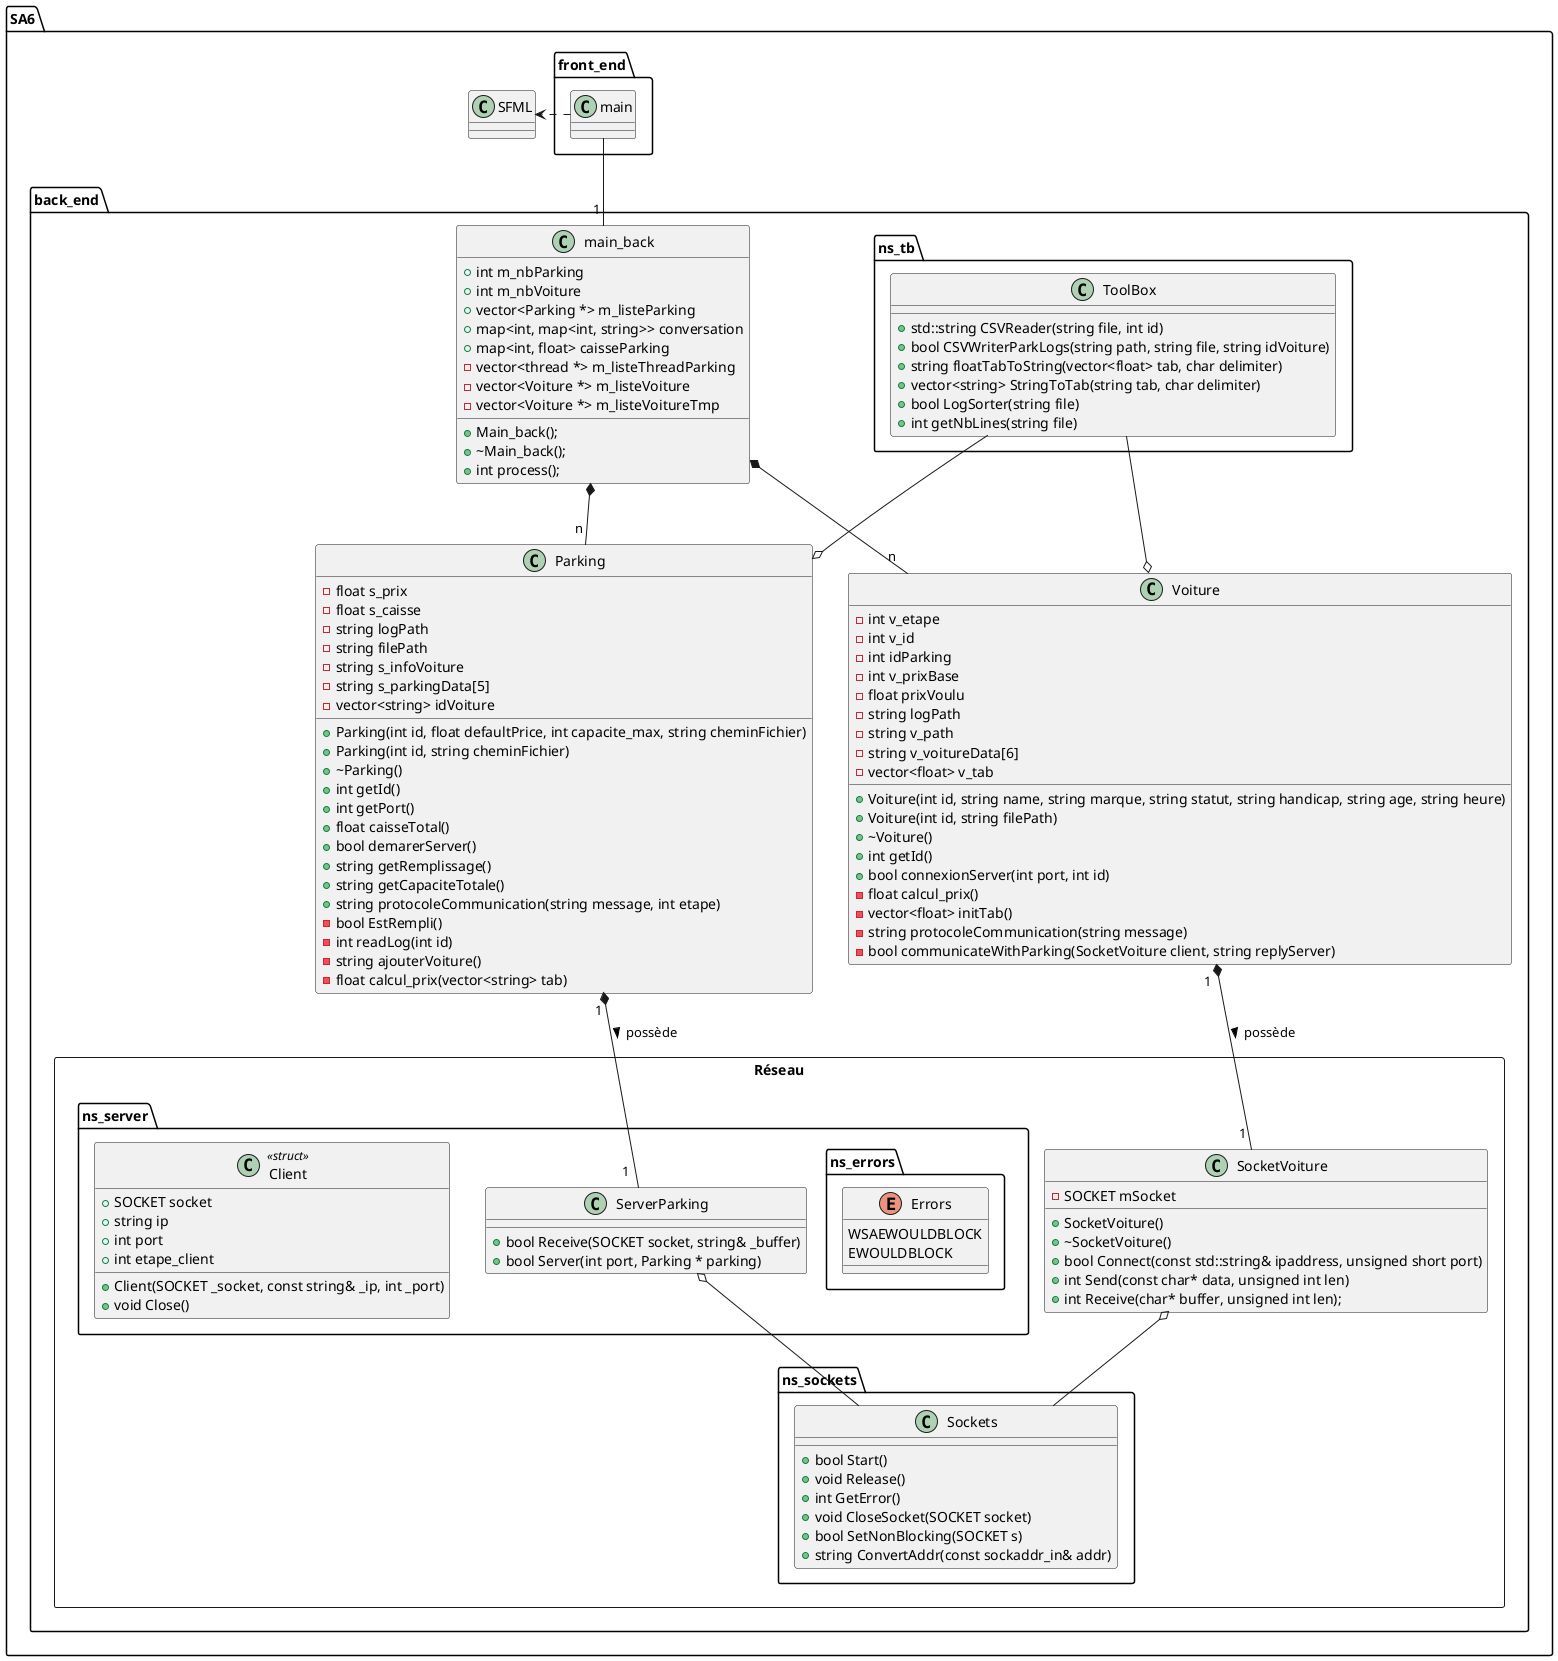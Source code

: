 @startuml SA6_uml

package SA6 {

    package front_end {
        class main {}
    }

    class SFML {}

    package back_end {

        class main_back {
            + int m_nbParking
            + int m_nbVoiture
            + vector<Parking *> m_listeParking
            + map<int, map<int, string>> conversation
            + map<int, float> caisseParking
            - vector<thread *> m_listeThreadParking
            - vector<Voiture *> m_listeVoiture
            - vector<Voiture *> m_listeVoitureTmp

            + Main_back();
            + ~Main_back();
            + int process();
        }

        package ns_tb {
            class ToolBox {
                + std::string CSVReader(string file, int id)
                + bool CSVWriterParkLogs(string path, string file, string idVoiture)
                + string floatTabToString(vector<float> tab, char delimiter)
                + vector<string> StringToTab(string tab, char delimiter)
                + bool LogSorter(string file)
                + int getNbLines(string file)
            }
        }
        
        class Parking {
            - float s_prix
            - float s_caisse
            - string logPath
            - string filePath
            - string s_infoVoiture
            - string s_parkingData[5]
            - vector<string> idVoiture

            + Parking(int id, float defaultPrice, int capacite_max, string cheminFichier)
            + Parking(int id, string cheminFichier)
            + ~Parking()
            + int getId()
            + int getPort()
            + float caisseTotal()
            + bool demarerServer()
            + string getRemplissage()
            + string getCapaciteTotale()
            + string protocoleCommunication(string message, int etape)
            - bool EstRempli()
            - int readLog(int id)
            - string ajouterVoiture()
            - float calcul_prix(vector<string> tab)
        }

        Class Voiture {
            - int v_etape
            - int v_id
            - int idParking
            - int v_prixBase
            - float prixVoulu
            - string logPath
            - string v_path
            - string v_voitureData[6]
            - vector<float> v_tab

            + Voiture(int id, string name, string marque, string statut, string handicap, string age, string heure)
            + Voiture(int id, string filePath)
            + ~Voiture()
            + int getId()
            + bool connexionServer(int port, int id)
            - float calcul_prix()
            - vector<float> initTab()
            - string protocoleCommunication(string message)
            - bool communicateWithParking(SocketVoiture client, string replyServer)
        }

        package Réseau <<Rectangle>> {

            package ns_server {
                Class ServerParking {
                    + bool Receive(SOCKET socket, string& _buffer)
                    + bool Server(int port, Parking * parking)
                }

                package ns_errors {
                    enum Errors {
                        WSAEWOULDBLOCK
                        EWOULDBLOCK
                    }
                }

                Class Client << struct >> {
                    + SOCKET socket
                    + string ip
                    + int port
                    + int etape_client

                    + Client(SOCKET _socket, const string& _ip, int _port)
                    + void Close()
                }
            }

            Class SocketVoiture {
                - SOCKET mSocket

                + SocketVoiture()
                + ~SocketVoiture()
                + bool Connect(const std::string& ipaddress, unsigned short port)
                + int Send(const char* data, unsigned int len)
                + int Receive(char* buffer, unsigned int len);	
            }

            package ns_sockets{

                Class Sockets {

                    + bool Start()
                    + void Release()
                    + int GetError()
                    + void CloseSocket(SOCKET socket)
                    + bool SetNonBlocking(SOCKET s)
                    + string ConvertAddr(const sockaddr_in& addr)    
                }
            }
        }
    }
}

main .right.> SFML
main -down-  "1 " main_back

main_back *-- "n" Voiture
main_back *-- "n " Parking

ToolBox --o Voiture
ToolBox --o Parking

Parking "1 " *-- "1  " ServerParking : > possède
Voiture "1  " *-- "1 " SocketVoiture : possède >

SocketVoiture o-- Sockets
ServerParking o-- Sockets


@enduml
